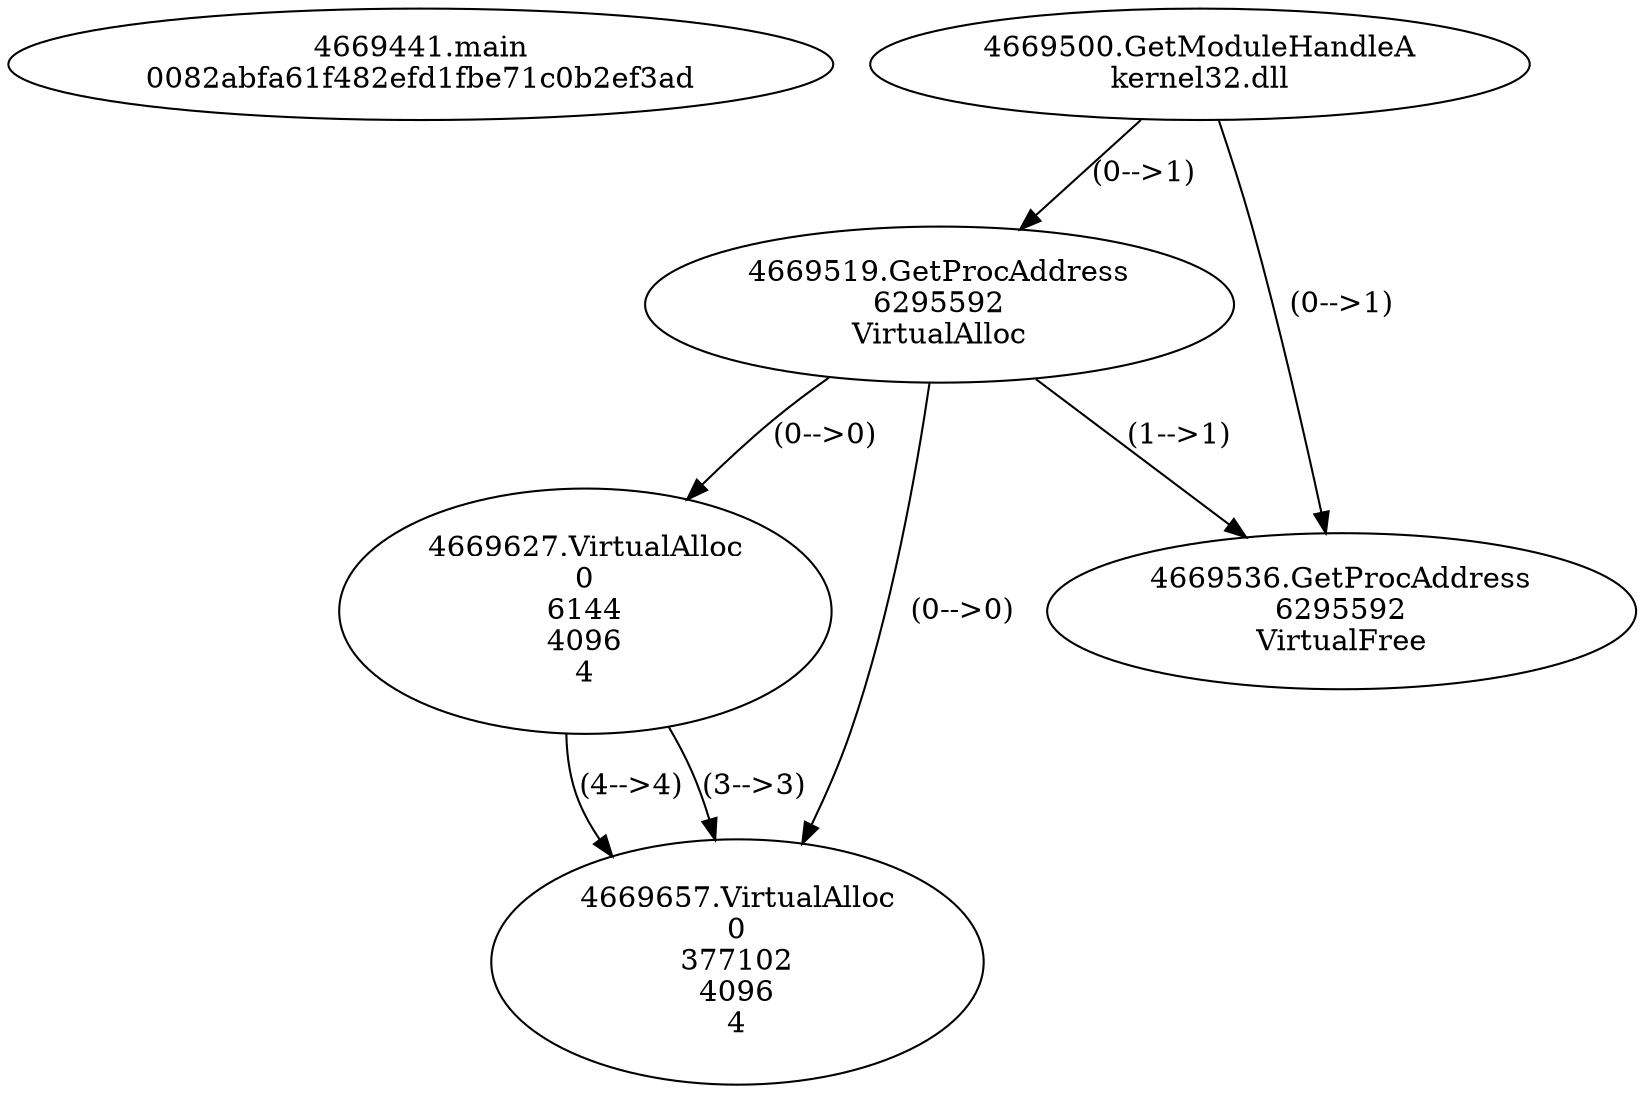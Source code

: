 // Global SCDG with merge call
digraph {
	0 [label="4669441.main
0082abfa61f482efd1fbe71c0b2ef3ad"]
	1 [label="4669500.GetModuleHandleA
kernel32.dll"]
	2 [label="4669519.GetProcAddress
6295592
VirtualAlloc"]
	1 -> 2 [label="(0-->1)"]
	3 [label="4669536.GetProcAddress
6295592
VirtualFree"]
	1 -> 3 [label="(0-->1)"]
	2 -> 3 [label="(1-->1)"]
	4 [label="4669627.VirtualAlloc
0
6144
4096
4"]
	2 -> 4 [label="(0-->0)"]
	5 [label="4669657.VirtualAlloc
0
377102
4096
4"]
	4 -> 5 [label="(3-->3)"]
	4 -> 5 [label="(4-->4)"]
	2 -> 5 [label="(0-->0)"]
}

